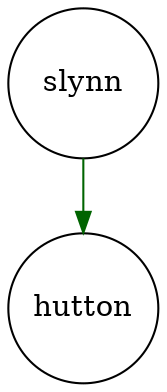digraph fullagr_slynn_hutton { 
 K=0.6 
 slynn -> { hutton } [color="darkgreen", arrowhead="normal", penwidth=1, href="#13"]; 
 "slynn" [shape="circle", fixedsize="true", height=1, width=1, style="filled", fillcolor="white", href="#slynn"]; 
 "hutton" [shape="circle", fixedsize="true", height=1, width=1, style="filled", fillcolor="white", href="#hutton"]; 

}